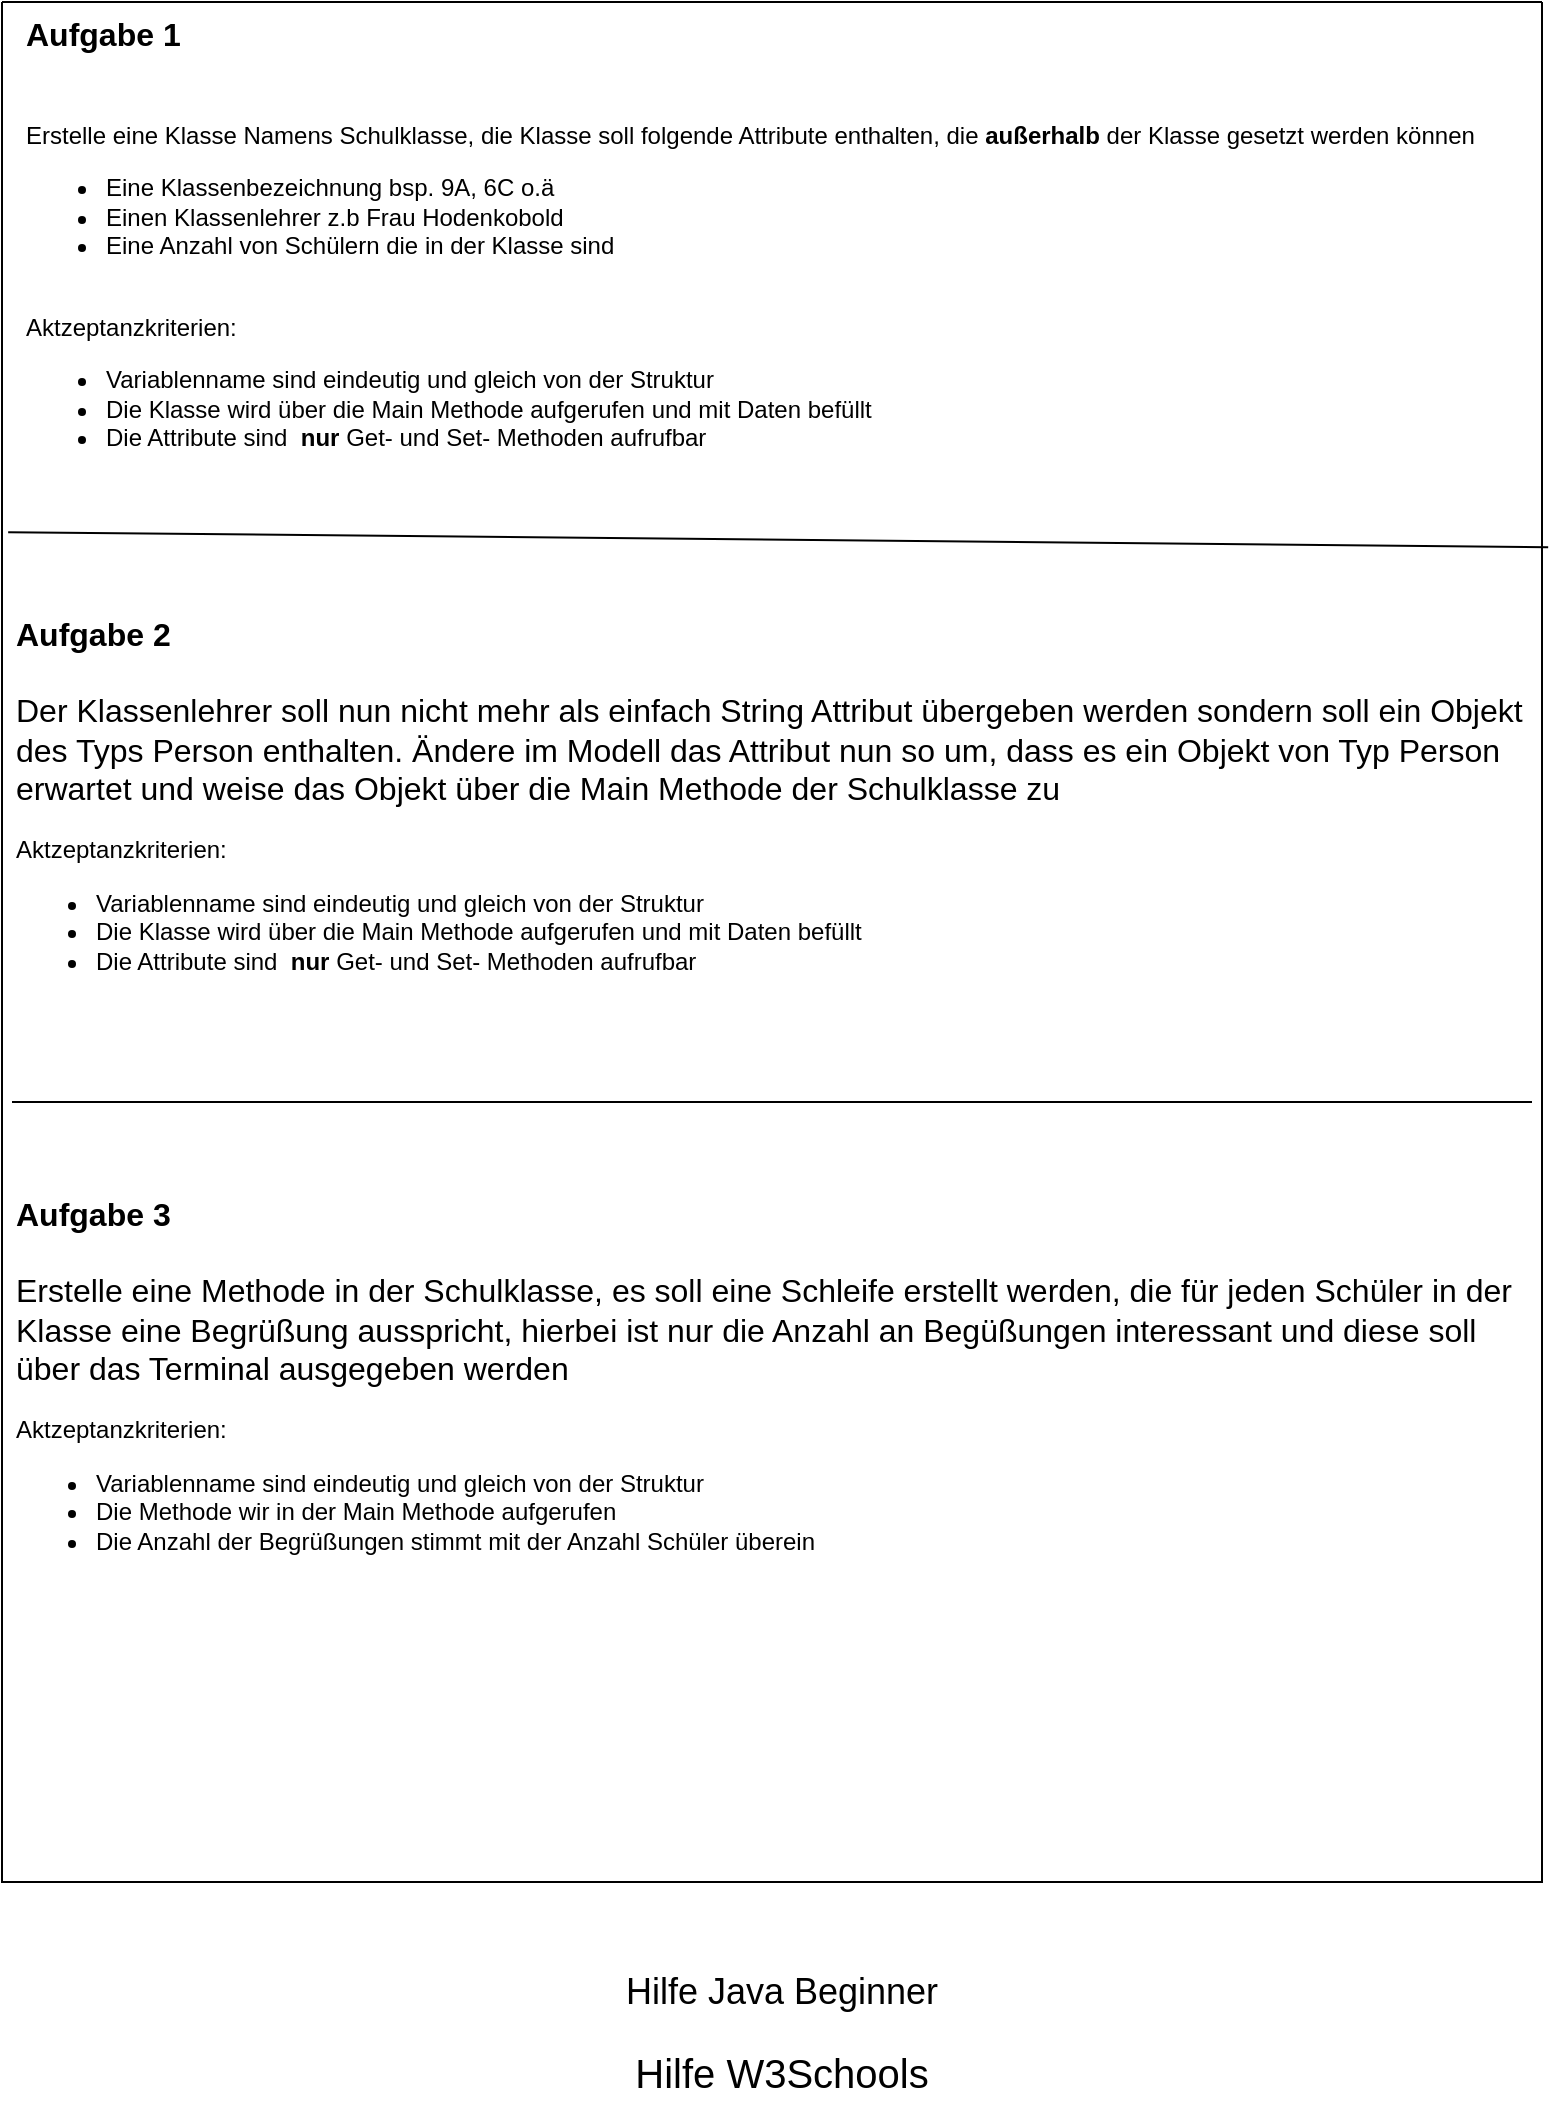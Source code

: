 <mxfile version="24.7.6">
  <diagram name="Seite-1" id="_IGn-XOFEs3YLC3SY7-x">
    <mxGraphModel dx="1434" dy="782" grid="1" gridSize="10" guides="1" tooltips="1" connect="1" arrows="1" fold="1" page="1" pageScale="1" pageWidth="827" pageHeight="1169" math="0" shadow="0">
      <root>
        <mxCell id="0" />
        <mxCell id="1" parent="0" />
        <mxCell id="FoixsGpeeTspJ9NEATfb-1" value="" style="swimlane;startSize=0;" vertex="1" parent="1">
          <mxGeometry x="30" y="80" width="770" height="940" as="geometry" />
        </mxCell>
        <mxCell id="FoixsGpeeTspJ9NEATfb-2" value="&lt;div style=&quot;font-size: 16px;&quot;&gt;&lt;font style=&quot;font-size: 16px;&quot;&gt;&lt;b&gt;Aufgabe 1&lt;/b&gt;&lt;/font&gt;&lt;/div&gt;&lt;div style=&quot;font-size: 16px;&quot;&gt;&lt;font style=&quot;font-size: 16px;&quot;&gt;&lt;b&gt;&lt;br&gt;&lt;/b&gt;&lt;/font&gt;&lt;/div&gt;&lt;div&gt;&lt;br&gt;&lt;/div&gt;&lt;div&gt;Erstelle eine Klasse Namens Schulklasse, die Klasse soll folgende Attribute enthalten, die &lt;b&gt;außerhalb &lt;/b&gt;der Klasse gesetzt werden können&lt;br&gt;&lt;/div&gt;&lt;div&gt;&lt;ul&gt;&lt;li&gt;Eine Klassenbezeichnung bsp. 9A, 6C o.ä&lt;/li&gt;&lt;li&gt;Einen Klassenlehrer z.b Frau Hodenkobold&lt;/li&gt;&lt;li&gt;Eine Anzahl von Schülern die in der Klasse sind&lt;br&gt;&lt;/li&gt;&lt;/ul&gt;&lt;/div&gt;&lt;div&gt;&lt;br&gt;&lt;/div&gt;&lt;div&gt;Aktzeptanzkriterien:&lt;/div&gt;&lt;div&gt;&lt;ul&gt;&lt;li&gt;Variablenname sind eindeutig und gleich von der Struktur&lt;/li&gt;&lt;li&gt;Die Klasse wird über die Main Methode aufgerufen und mit Daten befüllt&lt;/li&gt;&lt;li&gt;Die Attribute sind&amp;nbsp; &lt;b&gt;nur &lt;/b&gt;Get- und Set- Methoden aufrufbar&lt;br&gt;&lt;/li&gt;&lt;/ul&gt;&lt;/div&gt;" style="text;html=1;whiteSpace=wrap;overflow=hidden;rounded=0;" vertex="1" parent="FoixsGpeeTspJ9NEATfb-1">
          <mxGeometry x="10" width="760" height="250" as="geometry" />
        </mxCell>
        <mxCell id="FoixsGpeeTspJ9NEATfb-3" value="&lt;div style=&quot;font-size: 16px;&quot;&gt;&lt;font style=&quot;font-size: 16px;&quot;&gt;&lt;b&gt;Aufgabe 2&lt;/b&gt;&lt;/font&gt;&lt;/div&gt;&lt;div style=&quot;font-size: 16px;&quot;&gt;&lt;font style=&quot;font-size: 16px;&quot;&gt;&lt;b&gt;&lt;br&gt;&lt;/b&gt;&lt;/font&gt;&lt;/div&gt;&lt;div style=&quot;font-size: 16px;&quot;&gt;&lt;font style=&quot;font-size: 16px;&quot;&gt;Der Klassenlehrer soll nun nicht mehr als einfach String Attribut übergeben werden sondern soll ein Objekt des Typs Person enthalten. Ändere im Modell das Attribut nun so um, dass es ein Objekt von Typ Person erwartet und weise das Objekt über die Main Methode der Schulklasse zu&lt;br&gt;&lt;/font&gt;&lt;/div&gt;&lt;div&gt;&lt;br&gt;&lt;/div&gt;&lt;div&gt;Aktzeptanzkriterien:&lt;/div&gt;&lt;div&gt;&lt;ul&gt;&lt;li&gt;Variablenname sind eindeutig und gleich von der Struktur&lt;/li&gt;&lt;li&gt;Die Klasse wird über die Main Methode aufgerufen und mit Daten befüllt&lt;/li&gt;&lt;li&gt;Die Attribute sind&amp;nbsp; &lt;b&gt;nur &lt;/b&gt;Get- und Set- Methoden aufrufbar&lt;br&gt;&lt;/li&gt;&lt;/ul&gt;&lt;/div&gt;" style="text;html=1;whiteSpace=wrap;overflow=hidden;rounded=0;" vertex="1" parent="FoixsGpeeTspJ9NEATfb-1">
          <mxGeometry x="5" y="300" width="760" height="250" as="geometry" />
        </mxCell>
        <mxCell id="FoixsGpeeTspJ9NEATfb-5" value="" style="endArrow=none;html=1;rounded=0;exitX=0;exitY=1;exitDx=0;exitDy=0;entryX=1;entryY=1;entryDx=0;entryDy=0;" edge="1" parent="FoixsGpeeTspJ9NEATfb-1" source="FoixsGpeeTspJ9NEATfb-3" target="FoixsGpeeTspJ9NEATfb-3">
          <mxGeometry width="50" height="50" relative="1" as="geometry">
            <mxPoint x="360" y="400" as="sourcePoint" />
            <mxPoint x="410" y="350" as="targetPoint" />
          </mxGeometry>
        </mxCell>
        <mxCell id="FoixsGpeeTspJ9NEATfb-6" value="&lt;div style=&quot;font-size: 16px;&quot;&gt;&lt;font style=&quot;font-size: 16px;&quot;&gt;&lt;b&gt;Aufgabe 3&lt;br&gt;&lt;/b&gt;&lt;/font&gt;&lt;/div&gt;&lt;div style=&quot;font-size: 16px;&quot;&gt;&lt;font style=&quot;font-size: 16px;&quot;&gt;&lt;b&gt;&lt;br&gt;&lt;/b&gt;&lt;/font&gt;&lt;/div&gt;&lt;div style=&quot;font-size: 16px;&quot;&gt;&lt;font style=&quot;font-size: 16px;&quot;&gt;Erstelle eine Methode in der Schulklasse, es soll eine Schleife erstellt werden, die für jeden Schüler in der Klasse eine Begrüßung ausspricht, hierbei ist nur die Anzahl an Begüßungen interessant und diese soll über das Terminal ausgegeben werden &lt;br&gt;&lt;/font&gt;&lt;/div&gt;&lt;div&gt;&lt;br&gt;&lt;/div&gt;&lt;div&gt;Aktzeptanzkriterien:&lt;/div&gt;&lt;div&gt;&lt;ul&gt;&lt;li&gt;Variablenname sind eindeutig und gleich von der Struktur&lt;/li&gt;&lt;li&gt;Die Methode wir in der Main Methode aufgerufen&lt;/li&gt;&lt;li&gt;Die Anzahl der Begrüßungen stimmt mit der Anzahl Schüler überein&lt;br&gt;&lt;/li&gt;&lt;/ul&gt;&lt;/div&gt;" style="text;html=1;whiteSpace=wrap;overflow=hidden;rounded=0;" vertex="1" parent="FoixsGpeeTspJ9NEATfb-1">
          <mxGeometry x="5" y="590" width="760" height="250" as="geometry" />
        </mxCell>
        <mxCell id="FoixsGpeeTspJ9NEATfb-4" value="" style="endArrow=none;html=1;rounded=0;exitX=0.004;exitY=0.282;exitDx=0;exitDy=0;exitPerimeter=0;entryX=1.004;entryY=0.29;entryDx=0;entryDy=0;entryPerimeter=0;" edge="1" parent="1" source="FoixsGpeeTspJ9NEATfb-1" target="FoixsGpeeTspJ9NEATfb-1">
          <mxGeometry width="50" height="50" relative="1" as="geometry">
            <mxPoint x="390" y="420" as="sourcePoint" />
            <mxPoint x="440" y="370" as="targetPoint" />
          </mxGeometry>
        </mxCell>
        <UserObject label="&lt;font style=&quot;font-size: 18px;&quot;&gt;Hilfe Java Beginner&lt;/font&gt;" link="https://javabeginners.de/" id="FoixsGpeeTspJ9NEATfb-7">
          <mxCell style="text;html=1;align=center;verticalAlign=middle;whiteSpace=wrap;rounded=0;" vertex="1" parent="1">
            <mxGeometry x="195" y="1060" width="450" height="30" as="geometry" />
          </mxCell>
        </UserObject>
        <UserObject label="&lt;font style=&quot;font-size: 20px;&quot;&gt;Hilfe W3Schools&lt;/font&gt;" link="https://www.w3schools.com/java/" id="FoixsGpeeTspJ9NEATfb-8">
          <mxCell style="text;html=1;align=center;verticalAlign=middle;whiteSpace=wrap;rounded=0;" vertex="1" parent="1">
            <mxGeometry x="195" y="1100" width="450" height="30" as="geometry" />
          </mxCell>
        </UserObject>
      </root>
    </mxGraphModel>
  </diagram>
</mxfile>
